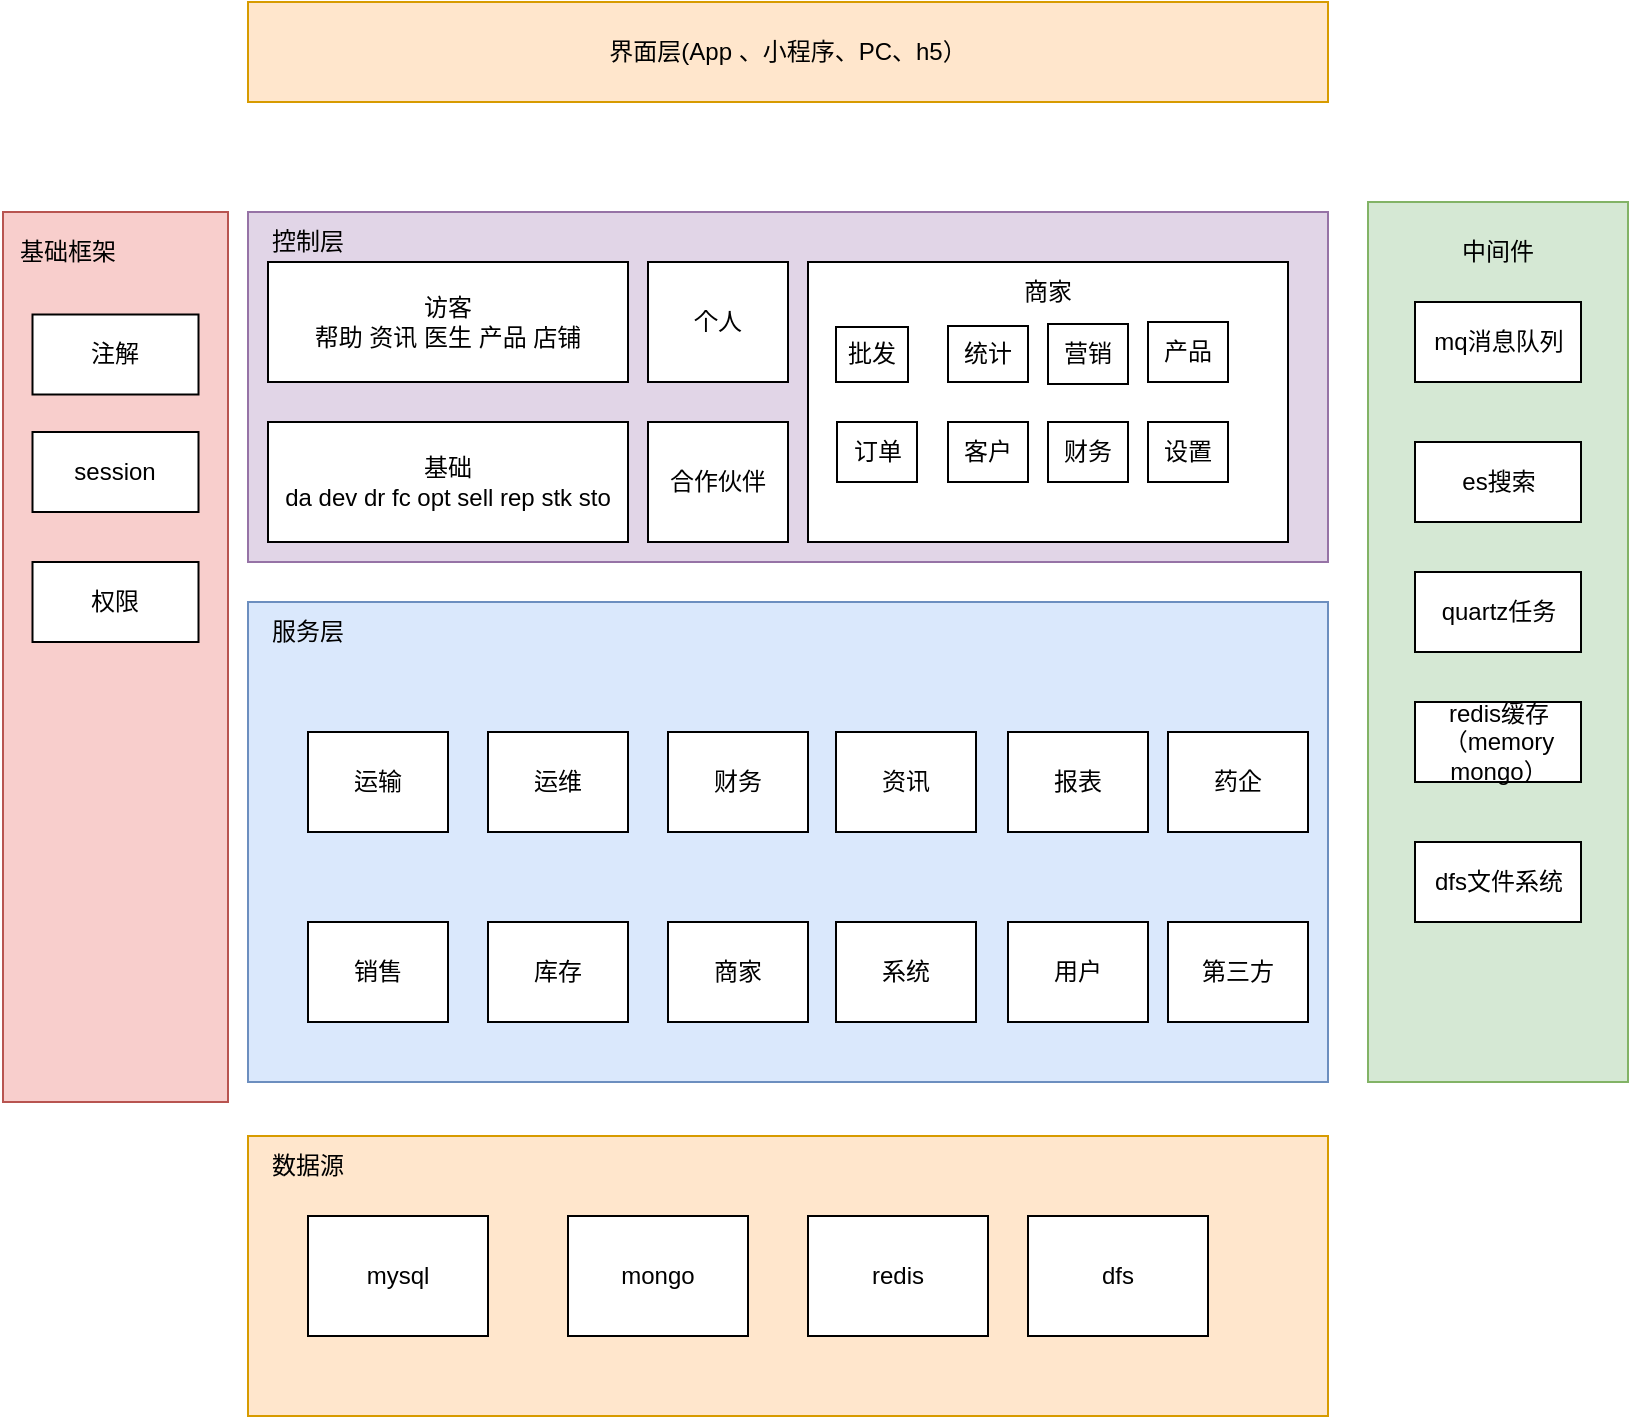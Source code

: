 <mxfile version="21.3.2" type="github">
  <diagram name="第 1 页" id="o9Ei0PC76Jg45LqllU9U">
    <mxGraphModel dx="1885" dy="805" grid="1" gridSize="10" guides="1" tooltips="1" connect="1" arrows="1" fold="1" page="1" pageScale="1" pageWidth="827" pageHeight="1169" math="0" shadow="0">
      <root>
        <mxCell id="0" />
        <mxCell id="1" parent="0" />
        <mxCell id="GNhCBHddAeiy44cL_EDV-12" value="" style="rounded=0;whiteSpace=wrap;html=1;rotation=90;fillColor=#f8cecc;strokeColor=#b85450;" vertex="1" parent="1">
          <mxGeometry x="-168.75" y="321.25" width="445" height="112.5" as="geometry" />
        </mxCell>
        <mxCell id="5oRvASKhfjeJxALJtjsc-1" value="界面层(App 、小程序、PC、h5）" style="rounded=0;whiteSpace=wrap;html=1;fillColor=#ffe6cc;strokeColor=#d79b00;" parent="1" vertex="1">
          <mxGeometry x="120" y="50" width="540" height="50" as="geometry" />
        </mxCell>
        <mxCell id="5oRvASKhfjeJxALJtjsc-2" value="" style="rounded=0;whiteSpace=wrap;html=1;fillColor=#d5e8d4;strokeColor=#82b366;" parent="1" vertex="1">
          <mxGeometry x="680" y="150" width="130" height="440" as="geometry" />
        </mxCell>
        <mxCell id="5oRvASKhfjeJxALJtjsc-3" value="中间件" style="text;html=1;strokeColor=none;fillColor=none;align=center;verticalAlign=middle;whiteSpace=wrap;rounded=0;" parent="1" vertex="1">
          <mxGeometry x="715" y="160" width="60" height="30" as="geometry" />
        </mxCell>
        <mxCell id="5oRvASKhfjeJxALJtjsc-4" value="mq消息队列" style="rounded=0;whiteSpace=wrap;html=1;" parent="1" vertex="1">
          <mxGeometry x="703.5" y="200" width="83" height="40" as="geometry" />
        </mxCell>
        <mxCell id="5oRvASKhfjeJxALJtjsc-5" value="es搜索" style="rounded=0;whiteSpace=wrap;html=1;" parent="1" vertex="1">
          <mxGeometry x="703.5" y="270" width="83" height="40" as="geometry" />
        </mxCell>
        <mxCell id="5oRvASKhfjeJxALJtjsc-6" value="quartz任务" style="rounded=0;whiteSpace=wrap;html=1;" parent="1" vertex="1">
          <mxGeometry x="703.5" y="335" width="83" height="40" as="geometry" />
        </mxCell>
        <mxCell id="5oRvASKhfjeJxALJtjsc-7" value="" style="rounded=0;whiteSpace=wrap;html=1;fillColor=#ffe6cc;strokeColor=#d79b00;" parent="1" vertex="1">
          <mxGeometry x="120" y="617" width="540" height="140" as="geometry" />
        </mxCell>
        <mxCell id="5oRvASKhfjeJxALJtjsc-8" value="mysql" style="rounded=0;whiteSpace=wrap;html=1;" parent="1" vertex="1">
          <mxGeometry x="150" y="657" width="90" height="60" as="geometry" />
        </mxCell>
        <mxCell id="5oRvASKhfjeJxALJtjsc-10" value="redis缓存（memory mongo）" style="rounded=0;whiteSpace=wrap;html=1;" parent="1" vertex="1">
          <mxGeometry x="703.5" y="400" width="83" height="40" as="geometry" />
        </mxCell>
        <mxCell id="5oRvASKhfjeJxALJtjsc-11" value="session" style="rounded=0;whiteSpace=wrap;html=1;" parent="1" vertex="1">
          <mxGeometry x="12.25" y="265" width="83" height="40" as="geometry" />
        </mxCell>
        <mxCell id="5oRvASKhfjeJxALJtjsc-12" value="mongo" style="rounded=0;whiteSpace=wrap;html=1;" parent="1" vertex="1">
          <mxGeometry x="280" y="657" width="90" height="60" as="geometry" />
        </mxCell>
        <mxCell id="5oRvASKhfjeJxALJtjsc-13" value="redis" style="rounded=0;whiteSpace=wrap;html=1;" parent="1" vertex="1">
          <mxGeometry x="400" y="657" width="90" height="60" as="geometry" />
        </mxCell>
        <mxCell id="5oRvASKhfjeJxALJtjsc-14" value="dfs文件系统" style="rounded=0;whiteSpace=wrap;html=1;" parent="1" vertex="1">
          <mxGeometry x="703.5" y="470" width="83" height="40" as="geometry" />
        </mxCell>
        <mxCell id="5oRvASKhfjeJxALJtjsc-15" value="数据源" style="text;html=1;strokeColor=none;fillColor=none;align=center;verticalAlign=middle;whiteSpace=wrap;rounded=0;" parent="1" vertex="1">
          <mxGeometry x="120" y="617" width="60" height="30" as="geometry" />
        </mxCell>
        <mxCell id="5oRvASKhfjeJxALJtjsc-16" value="dfs" style="rounded=0;whiteSpace=wrap;html=1;" parent="1" vertex="1">
          <mxGeometry x="510" y="657" width="90" height="60" as="geometry" />
        </mxCell>
        <mxCell id="5oRvASKhfjeJxALJtjsc-17" value="" style="rounded=0;whiteSpace=wrap;html=1;fillColor=#e1d5e7;strokeColor=#9673a6;" parent="1" vertex="1">
          <mxGeometry x="120" y="155" width="540" height="175" as="geometry" />
        </mxCell>
        <mxCell id="5oRvASKhfjeJxALJtjsc-18" value="" style="rounded=0;whiteSpace=wrap;html=1;fillColor=#dae8fc;strokeColor=#6c8ebf;" parent="1" vertex="1">
          <mxGeometry x="120" y="350" width="540" height="240" as="geometry" />
        </mxCell>
        <mxCell id="5oRvASKhfjeJxALJtjsc-19" value="服务层" style="text;html=1;strokeColor=none;fillColor=none;align=center;verticalAlign=middle;whiteSpace=wrap;rounded=0;" parent="1" vertex="1">
          <mxGeometry x="120" y="350" width="60" height="30" as="geometry" />
        </mxCell>
        <mxCell id="5oRvASKhfjeJxALJtjsc-20" value="运输" style="rounded=0;whiteSpace=wrap;html=1;" parent="1" vertex="1">
          <mxGeometry x="150" y="415" width="70" height="50" as="geometry" />
        </mxCell>
        <mxCell id="GNhCBHddAeiy44cL_EDV-1" value="运维" style="rounded=0;whiteSpace=wrap;html=1;" vertex="1" parent="1">
          <mxGeometry x="240" y="415" width="70" height="50" as="geometry" />
        </mxCell>
        <mxCell id="GNhCBHddAeiy44cL_EDV-2" value="财务" style="rounded=0;whiteSpace=wrap;html=1;" vertex="1" parent="1">
          <mxGeometry x="330" y="415" width="70" height="50" as="geometry" />
        </mxCell>
        <mxCell id="GNhCBHddAeiy44cL_EDV-3" value="资讯" style="rounded=0;whiteSpace=wrap;html=1;" vertex="1" parent="1">
          <mxGeometry x="414" y="415" width="70" height="50" as="geometry" />
        </mxCell>
        <mxCell id="GNhCBHddAeiy44cL_EDV-4" value="报表" style="rounded=0;whiteSpace=wrap;html=1;" vertex="1" parent="1">
          <mxGeometry x="500" y="415" width="70" height="50" as="geometry" />
        </mxCell>
        <mxCell id="GNhCBHddAeiy44cL_EDV-5" value="销售" style="rounded=0;whiteSpace=wrap;html=1;" vertex="1" parent="1">
          <mxGeometry x="150" y="510" width="70" height="50" as="geometry" />
        </mxCell>
        <mxCell id="GNhCBHddAeiy44cL_EDV-6" value="库存" style="rounded=0;whiteSpace=wrap;html=1;" vertex="1" parent="1">
          <mxGeometry x="240" y="510" width="70" height="50" as="geometry" />
        </mxCell>
        <mxCell id="GNhCBHddAeiy44cL_EDV-7" value="商家" style="rounded=0;whiteSpace=wrap;html=1;" vertex="1" parent="1">
          <mxGeometry x="330" y="510" width="70" height="50" as="geometry" />
        </mxCell>
        <mxCell id="GNhCBHddAeiy44cL_EDV-8" value="系统" style="rounded=0;whiteSpace=wrap;html=1;" vertex="1" parent="1">
          <mxGeometry x="414" y="510" width="70" height="50" as="geometry" />
        </mxCell>
        <mxCell id="GNhCBHddAeiy44cL_EDV-9" value="用户" style="rounded=0;whiteSpace=wrap;html=1;" vertex="1" parent="1">
          <mxGeometry x="500" y="510" width="70" height="50" as="geometry" />
        </mxCell>
        <mxCell id="GNhCBHddAeiy44cL_EDV-10" value="药企" style="rounded=0;whiteSpace=wrap;html=1;" vertex="1" parent="1">
          <mxGeometry x="580" y="415" width="70" height="50" as="geometry" />
        </mxCell>
        <mxCell id="GNhCBHddAeiy44cL_EDV-11" value="第三方" style="rounded=0;whiteSpace=wrap;html=1;" vertex="1" parent="1">
          <mxGeometry x="580" y="510" width="70" height="50" as="geometry" />
        </mxCell>
        <mxCell id="GNhCBHddAeiy44cL_EDV-14" value="控制层" style="text;html=1;strokeColor=none;fillColor=none;align=center;verticalAlign=middle;whiteSpace=wrap;rounded=0;" vertex="1" parent="1">
          <mxGeometry x="120" y="155" width="60" height="30" as="geometry" />
        </mxCell>
        <mxCell id="GNhCBHddAeiy44cL_EDV-15" value="访客&lt;br&gt;帮助 资讯 医生 产品 店铺" style="rounded=0;whiteSpace=wrap;html=1;" vertex="1" parent="1">
          <mxGeometry x="130" y="180" width="180" height="60" as="geometry" />
        </mxCell>
        <mxCell id="GNhCBHddAeiy44cL_EDV-16" value="合作伙伴" style="rounded=0;whiteSpace=wrap;html=1;" vertex="1" parent="1">
          <mxGeometry x="320" y="260" width="70" height="60" as="geometry" />
        </mxCell>
        <mxCell id="GNhCBHddAeiy44cL_EDV-17" value="个人" style="rounded=0;whiteSpace=wrap;html=1;" vertex="1" parent="1">
          <mxGeometry x="320" y="180" width="70" height="60" as="geometry" />
        </mxCell>
        <mxCell id="GNhCBHddAeiy44cL_EDV-18" value="" style="rounded=0;whiteSpace=wrap;html=1;" vertex="1" parent="1">
          <mxGeometry x="400" y="180" width="240" height="140" as="geometry" />
        </mxCell>
        <mxCell id="GNhCBHddAeiy44cL_EDV-19" value="批发" style="rounded=0;whiteSpace=wrap;html=1;strokeColor=default;" vertex="1" parent="1">
          <mxGeometry x="414" y="212.5" width="36" height="27.5" as="geometry" />
        </mxCell>
        <mxCell id="GNhCBHddAeiy44cL_EDV-20" value="设置" style="rounded=0;whiteSpace=wrap;html=1;" vertex="1" parent="1">
          <mxGeometry x="570" y="260" width="40" height="30" as="geometry" />
        </mxCell>
        <mxCell id="GNhCBHddAeiy44cL_EDV-22" value="统计" style="rounded=0;whiteSpace=wrap;html=1;" vertex="1" parent="1">
          <mxGeometry x="470" y="212" width="40" height="28" as="geometry" />
        </mxCell>
        <mxCell id="GNhCBHddAeiy44cL_EDV-23" value="营销" style="rounded=0;whiteSpace=wrap;html=1;" vertex="1" parent="1">
          <mxGeometry x="520" y="211" width="40" height="30" as="geometry" />
        </mxCell>
        <mxCell id="GNhCBHddAeiy44cL_EDV-25" value="商家" style="text;html=1;strokeColor=none;fillColor=none;align=center;verticalAlign=middle;whiteSpace=wrap;rounded=0;" vertex="1" parent="1">
          <mxGeometry x="490" y="180" width="60" height="30" as="geometry" />
        </mxCell>
        <mxCell id="GNhCBHddAeiy44cL_EDV-27" value="订单" style="rounded=0;whiteSpace=wrap;html=1;" vertex="1" parent="1">
          <mxGeometry x="414.5" y="260" width="40" height="30" as="geometry" />
        </mxCell>
        <mxCell id="GNhCBHddAeiy44cL_EDV-28" value="客户" style="rounded=0;whiteSpace=wrap;html=1;" vertex="1" parent="1">
          <mxGeometry x="470" y="260" width="40" height="30" as="geometry" />
        </mxCell>
        <mxCell id="GNhCBHddAeiy44cL_EDV-29" value="财务" style="rounded=0;whiteSpace=wrap;html=1;" vertex="1" parent="1">
          <mxGeometry x="520" y="260" width="40" height="30" as="geometry" />
        </mxCell>
        <mxCell id="GNhCBHddAeiy44cL_EDV-30" value="产品" style="rounded=0;whiteSpace=wrap;html=1;" vertex="1" parent="1">
          <mxGeometry x="570" y="210" width="40" height="30" as="geometry" />
        </mxCell>
        <mxCell id="GNhCBHddAeiy44cL_EDV-32" value="基础&lt;br&gt;da dev dr fc opt sell rep stk sto" style="rounded=0;whiteSpace=wrap;html=1;" vertex="1" parent="1">
          <mxGeometry x="130" y="260" width="180" height="60" as="geometry" />
        </mxCell>
        <mxCell id="GNhCBHddAeiy44cL_EDV-35" value="权限" style="rounded=0;whiteSpace=wrap;html=1;" vertex="1" parent="1">
          <mxGeometry x="12.25" y="330" width="83" height="40" as="geometry" />
        </mxCell>
        <mxCell id="GNhCBHddAeiy44cL_EDV-36" value="注解" style="rounded=0;whiteSpace=wrap;html=1;" vertex="1" parent="1">
          <mxGeometry x="12.25" y="206.25" width="83" height="40" as="geometry" />
        </mxCell>
        <mxCell id="GNhCBHddAeiy44cL_EDV-37" value="基础框架" style="text;html=1;strokeColor=none;fillColor=none;align=center;verticalAlign=middle;whiteSpace=wrap;rounded=0;" vertex="1" parent="1">
          <mxGeometry y="160" width="60" height="30" as="geometry" />
        </mxCell>
      </root>
    </mxGraphModel>
  </diagram>
</mxfile>
